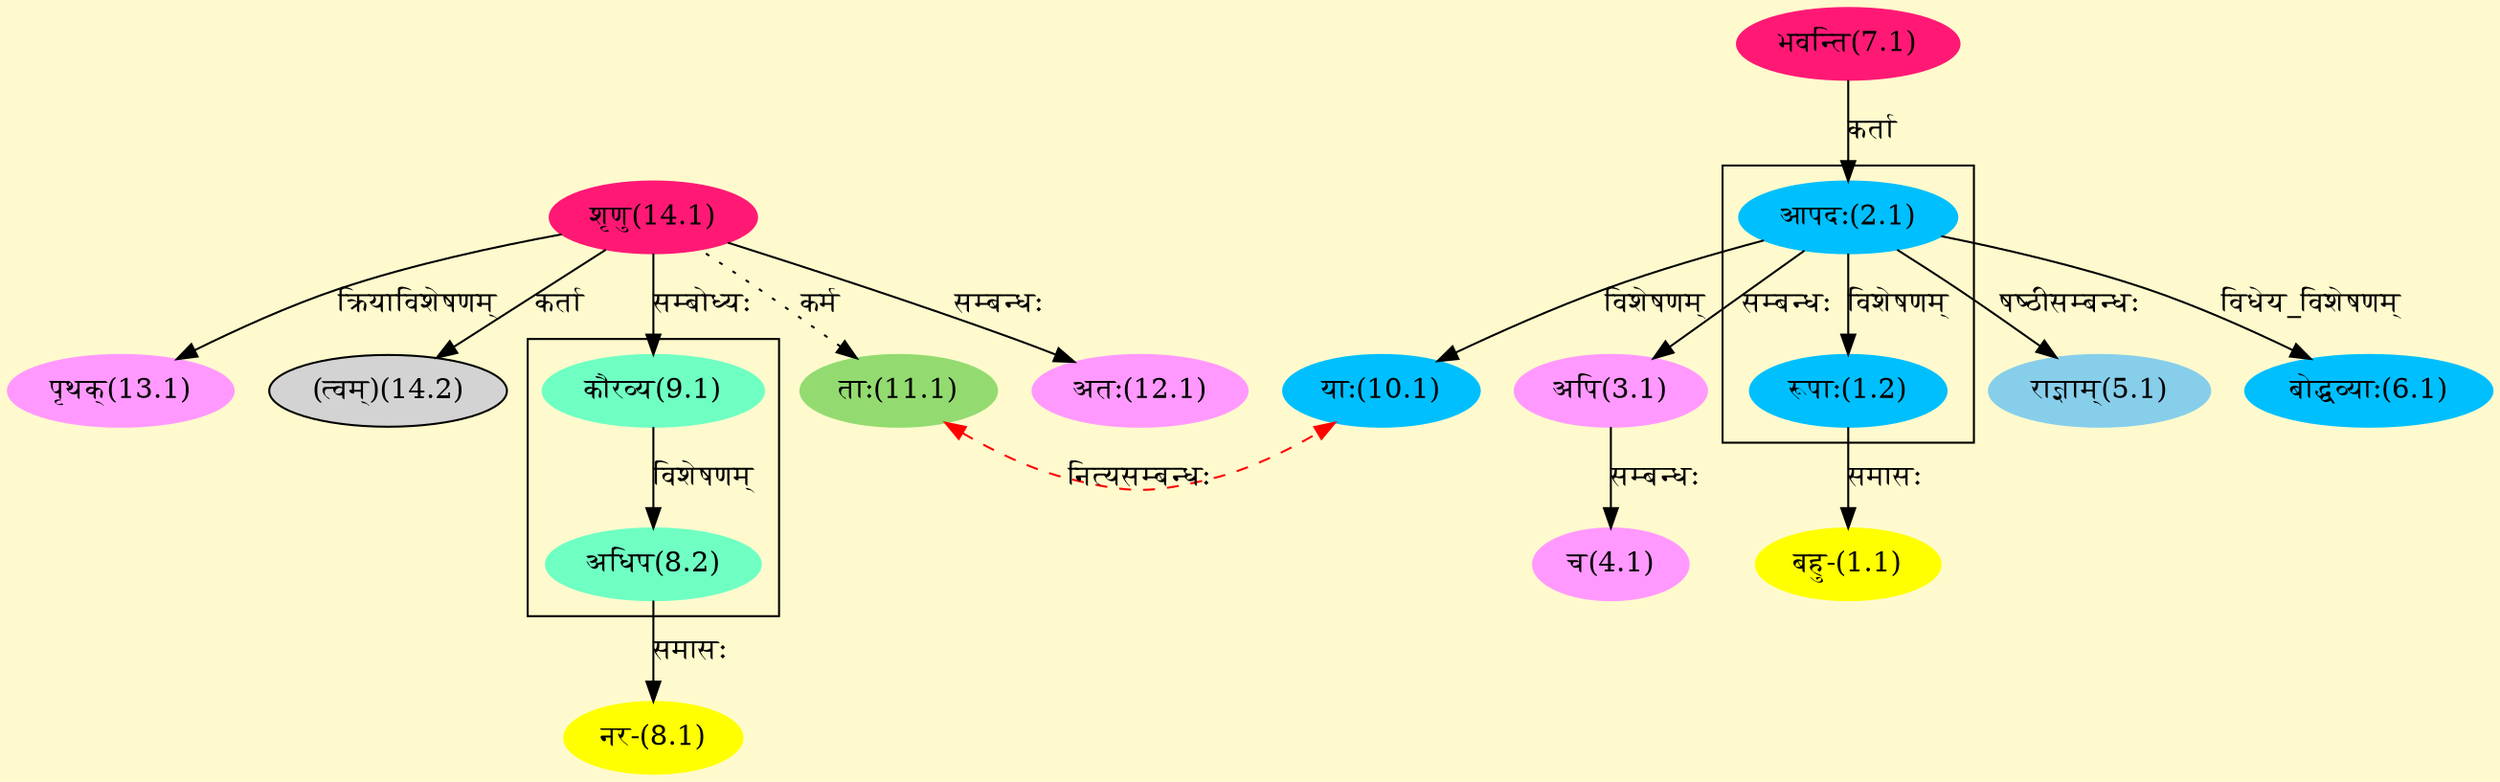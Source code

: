 digraph G{
rankdir=BT;
 compound=true;
 bgcolor="lemonchiffon1";

subgraph cluster_1{
Node1_2 [style=filled, color="#00BFFF" label = "रूपाः(1.2)"]
Node2_1 [style=filled, color="#00BFFF" label = "आपदः(2.1)"]
Node10_1 [style=filled, color="#00BFFF" label = "याः(10.1)"]

}

subgraph cluster_2{
Node8_2 [style=filled, color="#6FFFC3" label = "अधिप(8.2)"]
Node9_1 [style=filled, color="#6FFFC3" label = "कौरव्य(9.1)"]

}
Node1_1 [style=filled, color="#FFFF00" label = "बहु-(1.1)"]
Node1_2 [style=filled, color="#00BFFF" label = "रूपाः(1.2)"]
Node2_1 [style=filled, color="#00BFFF" label = "आपदः(2.1)"]
Node7_1 [style=filled, color="#FF1975" label = "भवन्ति(7.1)"]
Node3_1 [style=filled, color="#FF99FF" label = "अपि(3.1)"]
Node4_1 [style=filled, color="#FF99FF" label = "च(4.1)"]
Node5_1 [style=filled, color="#87CEEB" label = "राज्ञाम्(5.1)"]
Node6_1 [style=filled, color="#00BFFF" label = "बोद्धव्याः(6.1)"]
Node8_1 [style=filled, color="#FFFF00" label = "नर-(8.1)"]
Node8_2 [style=filled, color="#6FFFC3" label = "अधिप(8.2)"]
Node9_1 [style=filled, color="#6FFFC3" label = "कौरव्य(9.1)"]
Node14_1 [style=filled, color="#FF1975" label = "शृणु(14.1)"]
Node11_1 [style=filled, color="#93DB70" label = "ताः(11.1)"]
Node10_1 [style=filled, color="#00BFFF" label = "याः(10.1)"]
Node12_1 [style=filled, color="#FF99FF" label = "अतः(12.1)"]
Node13_1 [style=filled, color="#FF99FF" label = "पृथक्(13.1)"]
Node [style=filled, color="" label = "()"]
Node14_2 [style=filled, color="" label = "(त्वम्)(14.2)"]
{rank = same; Node11_1; Node10_1;}
/* Start of Relations section */

Node1_1 -> Node1_2 [  label="समासः"  dir="back" ]
Node1_2 -> Node2_1 [  label="विशेषणम्"  dir="back" ]
Node2_1 -> Node7_1 [  label="कर्ता"  dir="back" ]
Node3_1 -> Node2_1 [  label="सम्बन्धः"  dir="back" ]
Node4_1 -> Node3_1 [  label="सम्बन्धः"  dir="back" ]
Node5_1 -> Node2_1 [  label="षष्ठीसम्बन्धः"  dir="back" ]
Node6_1 -> Node2_1 [  label="विधेय_विशेषणम्"  dir="back" ]
Node8_1 -> Node8_2 [  label="समासः"  dir="back" ]
Node8_2 -> Node9_1 [  label="विशेषणम्"  dir="back" ]
Node9_1 -> Node14_1 [  label="सम्बोध्यः"  dir="back" ]
Node10_1 -> Node2_1 [  label="विशेषणम्"  dir="back" ]
Node11_1 -> Node10_1 [ style=dashed color="red" label="नित्यसम्बन्धः"  dir="both" ]
Node11_1 -> Node14_1 [ style=dotted label="कर्म"  dir="back" ]
Node12_1 -> Node14_1 [  label="सम्बन्धः"  dir="back" ]
Node13_1 -> Node14_1 [  label="क्रियाविशेषणम्"  dir="back" ]
Node14_2 -> Node14_1 [  label="कर्ता"  dir="back" ]
}
